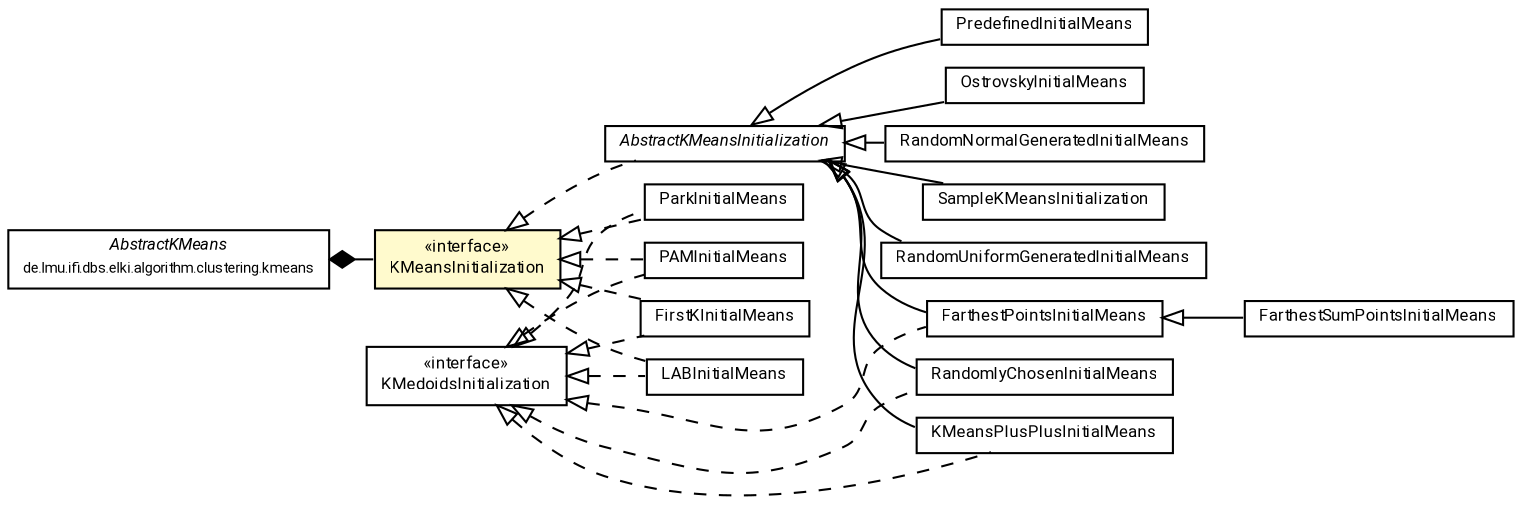 #!/usr/local/bin/dot
#
# Class diagram 
# Generated by UMLGraph version R5_7_2-60-g0e99a6 (http://www.spinellis.gr/umlgraph/)
#

digraph G {
	graph [fontnames="svg"]
	edge [fontname="Roboto",fontsize=7,labelfontname="Roboto",labelfontsize=7,color="black"];
	node [fontname="Roboto",fontcolor="black",fontsize=8,shape=plaintext,margin=0,width=0,height=0];
	nodesep=0.15;
	ranksep=0.25;
	rankdir=LR;
	// de.lmu.ifi.dbs.elki.algorithm.clustering.kmeans.initialization.PAMInitialMeans<O>
	c272512 [label=<<table title="de.lmu.ifi.dbs.elki.algorithm.clustering.kmeans.initialization.PAMInitialMeans" border="0" cellborder="1" cellspacing="0" cellpadding="2" href="PAMInitialMeans.html" target="_parent">
		<tr><td><table border="0" cellspacing="0" cellpadding="1">
		<tr><td align="center" balign="center"> <font face="Roboto">PAMInitialMeans</font> </td></tr>
		</table></td></tr>
		</table>>, URL="PAMInitialMeans.html"];
	// de.lmu.ifi.dbs.elki.algorithm.clustering.kmeans.initialization.FirstKInitialMeans<O>
	c272514 [label=<<table title="de.lmu.ifi.dbs.elki.algorithm.clustering.kmeans.initialization.FirstKInitialMeans" border="0" cellborder="1" cellspacing="0" cellpadding="2" href="FirstKInitialMeans.html" target="_parent">
		<tr><td><table border="0" cellspacing="0" cellpadding="1">
		<tr><td align="center" balign="center"> <font face="Roboto">FirstKInitialMeans</font> </td></tr>
		</table></td></tr>
		</table>>, URL="FirstKInitialMeans.html"];
	// de.lmu.ifi.dbs.elki.algorithm.clustering.kmeans.initialization.RandomUniformGeneratedInitialMeans
	c272516 [label=<<table title="de.lmu.ifi.dbs.elki.algorithm.clustering.kmeans.initialization.RandomUniformGeneratedInitialMeans" border="0" cellborder="1" cellspacing="0" cellpadding="2" href="RandomUniformGeneratedInitialMeans.html" target="_parent">
		<tr><td><table border="0" cellspacing="0" cellpadding="1">
		<tr><td align="center" balign="center"> <font face="Roboto">RandomUniformGeneratedInitialMeans</font> </td></tr>
		</table></td></tr>
		</table>>, URL="RandomUniformGeneratedInitialMeans.html"];
	// de.lmu.ifi.dbs.elki.algorithm.clustering.kmeans.initialization.FarthestPointsInitialMeans<O>
	c272518 [label=<<table title="de.lmu.ifi.dbs.elki.algorithm.clustering.kmeans.initialization.FarthestPointsInitialMeans" border="0" cellborder="1" cellspacing="0" cellpadding="2" href="FarthestPointsInitialMeans.html" target="_parent">
		<tr><td><table border="0" cellspacing="0" cellpadding="1">
		<tr><td align="center" balign="center"> <font face="Roboto">FarthestPointsInitialMeans</font> </td></tr>
		</table></td></tr>
		</table>>, URL="FarthestPointsInitialMeans.html"];
	// de.lmu.ifi.dbs.elki.algorithm.clustering.kmeans.initialization.KMeansInitialization
	c272520 [label=<<table title="de.lmu.ifi.dbs.elki.algorithm.clustering.kmeans.initialization.KMeansInitialization" border="0" cellborder="1" cellspacing="0" cellpadding="2" bgcolor="LemonChiffon" href="KMeansInitialization.html" target="_parent">
		<tr><td><table border="0" cellspacing="0" cellpadding="1">
		<tr><td align="center" balign="center"> &#171;interface&#187; </td></tr>
		<tr><td align="center" balign="center"> <font face="Roboto">KMeansInitialization</font> </td></tr>
		</table></td></tr>
		</table>>, URL="KMeansInitialization.html"];
	// de.lmu.ifi.dbs.elki.algorithm.clustering.kmeans.initialization.ParkInitialMeans<O>
	c272521 [label=<<table title="de.lmu.ifi.dbs.elki.algorithm.clustering.kmeans.initialization.ParkInitialMeans" border="0" cellborder="1" cellspacing="0" cellpadding="2" href="ParkInitialMeans.html" target="_parent">
		<tr><td><table border="0" cellspacing="0" cellpadding="1">
		<tr><td align="center" balign="center"> <font face="Roboto">ParkInitialMeans</font> </td></tr>
		</table></td></tr>
		</table>>, URL="ParkInitialMeans.html"];
	// de.lmu.ifi.dbs.elki.algorithm.clustering.kmeans.initialization.FarthestSumPointsInitialMeans<O>
	c272523 [label=<<table title="de.lmu.ifi.dbs.elki.algorithm.clustering.kmeans.initialization.FarthestSumPointsInitialMeans" border="0" cellborder="1" cellspacing="0" cellpadding="2" href="FarthestSumPointsInitialMeans.html" target="_parent">
		<tr><td><table border="0" cellspacing="0" cellpadding="1">
		<tr><td align="center" balign="center"> <font face="Roboto">FarthestSumPointsInitialMeans</font> </td></tr>
		</table></td></tr>
		</table>>, URL="FarthestSumPointsInitialMeans.html"];
	// de.lmu.ifi.dbs.elki.algorithm.clustering.kmeans.initialization.PredefinedInitialMeans
	c272525 [label=<<table title="de.lmu.ifi.dbs.elki.algorithm.clustering.kmeans.initialization.PredefinedInitialMeans" border="0" cellborder="1" cellspacing="0" cellpadding="2" href="PredefinedInitialMeans.html" target="_parent">
		<tr><td><table border="0" cellspacing="0" cellpadding="1">
		<tr><td align="center" balign="center"> <font face="Roboto">PredefinedInitialMeans</font> </td></tr>
		</table></td></tr>
		</table>>, URL="PredefinedInitialMeans.html"];
	// de.lmu.ifi.dbs.elki.algorithm.clustering.kmeans.initialization.LABInitialMeans<O>
	c272527 [label=<<table title="de.lmu.ifi.dbs.elki.algorithm.clustering.kmeans.initialization.LABInitialMeans" border="0" cellborder="1" cellspacing="0" cellpadding="2" href="LABInitialMeans.html" target="_parent">
		<tr><td><table border="0" cellspacing="0" cellpadding="1">
		<tr><td align="center" balign="center"> <font face="Roboto">LABInitialMeans</font> </td></tr>
		</table></td></tr>
		</table>>, URL="LABInitialMeans.html"];
	// de.lmu.ifi.dbs.elki.algorithm.clustering.kmeans.initialization.OstrovskyInitialMeans<O>
	c272529 [label=<<table title="de.lmu.ifi.dbs.elki.algorithm.clustering.kmeans.initialization.OstrovskyInitialMeans" border="0" cellborder="1" cellspacing="0" cellpadding="2" href="OstrovskyInitialMeans.html" target="_parent">
		<tr><td><table border="0" cellspacing="0" cellpadding="1">
		<tr><td align="center" balign="center"> <font face="Roboto">OstrovskyInitialMeans</font> </td></tr>
		</table></td></tr>
		</table>>, URL="OstrovskyInitialMeans.html"];
	// de.lmu.ifi.dbs.elki.algorithm.clustering.kmeans.initialization.KMeansPlusPlusInitialMeans<O>
	c272531 [label=<<table title="de.lmu.ifi.dbs.elki.algorithm.clustering.kmeans.initialization.KMeansPlusPlusInitialMeans" border="0" cellborder="1" cellspacing="0" cellpadding="2" href="KMeansPlusPlusInitialMeans.html" target="_parent">
		<tr><td><table border="0" cellspacing="0" cellpadding="1">
		<tr><td align="center" balign="center"> <font face="Roboto">KMeansPlusPlusInitialMeans</font> </td></tr>
		</table></td></tr>
		</table>>, URL="KMeansPlusPlusInitialMeans.html"];
	// de.lmu.ifi.dbs.elki.algorithm.clustering.kmeans.initialization.KMedoidsInitialization<V>
	c272533 [label=<<table title="de.lmu.ifi.dbs.elki.algorithm.clustering.kmeans.initialization.KMedoidsInitialization" border="0" cellborder="1" cellspacing="0" cellpadding="2" href="KMedoidsInitialization.html" target="_parent">
		<tr><td><table border="0" cellspacing="0" cellpadding="1">
		<tr><td align="center" balign="center"> &#171;interface&#187; </td></tr>
		<tr><td align="center" balign="center"> <font face="Roboto">KMedoidsInitialization</font> </td></tr>
		</table></td></tr>
		</table>>, URL="KMedoidsInitialization.html"];
	// de.lmu.ifi.dbs.elki.algorithm.clustering.kmeans.initialization.RandomNormalGeneratedInitialMeans
	c272534 [label=<<table title="de.lmu.ifi.dbs.elki.algorithm.clustering.kmeans.initialization.RandomNormalGeneratedInitialMeans" border="0" cellborder="1" cellspacing="0" cellpadding="2" href="RandomNormalGeneratedInitialMeans.html" target="_parent">
		<tr><td><table border="0" cellspacing="0" cellpadding="1">
		<tr><td align="center" balign="center"> <font face="Roboto">RandomNormalGeneratedInitialMeans</font> </td></tr>
		</table></td></tr>
		</table>>, URL="RandomNormalGeneratedInitialMeans.html"];
	// de.lmu.ifi.dbs.elki.algorithm.clustering.kmeans.initialization.RandomlyChosenInitialMeans<O>
	c272536 [label=<<table title="de.lmu.ifi.dbs.elki.algorithm.clustering.kmeans.initialization.RandomlyChosenInitialMeans" border="0" cellborder="1" cellspacing="0" cellpadding="2" href="RandomlyChosenInitialMeans.html" target="_parent">
		<tr><td><table border="0" cellspacing="0" cellpadding="1">
		<tr><td align="center" balign="center"> <font face="Roboto">RandomlyChosenInitialMeans</font> </td></tr>
		</table></td></tr>
		</table>>, URL="RandomlyChosenInitialMeans.html"];
	// de.lmu.ifi.dbs.elki.algorithm.clustering.kmeans.initialization.SampleKMeansInitialization<V extends de.lmu.ifi.dbs.elki.data.NumberVector>
	c272538 [label=<<table title="de.lmu.ifi.dbs.elki.algorithm.clustering.kmeans.initialization.SampleKMeansInitialization" border="0" cellborder="1" cellspacing="0" cellpadding="2" href="SampleKMeansInitialization.html" target="_parent">
		<tr><td><table border="0" cellspacing="0" cellpadding="1">
		<tr><td align="center" balign="center"> <font face="Roboto">SampleKMeansInitialization</font> </td></tr>
		</table></td></tr>
		</table>>, URL="SampleKMeansInitialization.html"];
	// de.lmu.ifi.dbs.elki.algorithm.clustering.kmeans.initialization.AbstractKMeansInitialization
	c272540 [label=<<table title="de.lmu.ifi.dbs.elki.algorithm.clustering.kmeans.initialization.AbstractKMeansInitialization" border="0" cellborder="1" cellspacing="0" cellpadding="2" href="AbstractKMeansInitialization.html" target="_parent">
		<tr><td><table border="0" cellspacing="0" cellpadding="1">
		<tr><td align="center" balign="center"> <font face="Roboto"><i>AbstractKMeansInitialization</i></font> </td></tr>
		</table></td></tr>
		</table>>, URL="AbstractKMeansInitialization.html"];
	// de.lmu.ifi.dbs.elki.algorithm.clustering.kmeans.AbstractKMeans<V extends de.lmu.ifi.dbs.elki.data.NumberVector, M extends de.lmu.ifi.dbs.elki.data.model.Model>
	c272547 [label=<<table title="de.lmu.ifi.dbs.elki.algorithm.clustering.kmeans.AbstractKMeans" border="0" cellborder="1" cellspacing="0" cellpadding="2" href="../AbstractKMeans.html" target="_parent">
		<tr><td><table border="0" cellspacing="0" cellpadding="1">
		<tr><td align="center" balign="center"> <font face="Roboto"><i>AbstractKMeans</i></font> </td></tr>
		<tr><td align="center" balign="center"> <font face="Roboto" point-size="7.0">de.lmu.ifi.dbs.elki.algorithm.clustering.kmeans</font> </td></tr>
		</table></td></tr>
		</table>>, URL="../AbstractKMeans.html"];
	// de.lmu.ifi.dbs.elki.algorithm.clustering.kmeans.initialization.PAMInitialMeans<O> implements de.lmu.ifi.dbs.elki.algorithm.clustering.kmeans.initialization.KMeansInitialization
	c272520 -> c272512 [arrowtail=empty,style=dashed,dir=back,weight=9];
	// de.lmu.ifi.dbs.elki.algorithm.clustering.kmeans.initialization.PAMInitialMeans<O> implements de.lmu.ifi.dbs.elki.algorithm.clustering.kmeans.initialization.KMedoidsInitialization<V>
	c272533 -> c272512 [arrowtail=empty,style=dashed,dir=back,weight=9];
	// de.lmu.ifi.dbs.elki.algorithm.clustering.kmeans.initialization.FirstKInitialMeans<O> implements de.lmu.ifi.dbs.elki.algorithm.clustering.kmeans.initialization.KMeansInitialization
	c272520 -> c272514 [arrowtail=empty,style=dashed,dir=back,weight=9];
	// de.lmu.ifi.dbs.elki.algorithm.clustering.kmeans.initialization.FirstKInitialMeans<O> implements de.lmu.ifi.dbs.elki.algorithm.clustering.kmeans.initialization.KMedoidsInitialization<V>
	c272533 -> c272514 [arrowtail=empty,style=dashed,dir=back,weight=9];
	// de.lmu.ifi.dbs.elki.algorithm.clustering.kmeans.initialization.RandomUniformGeneratedInitialMeans extends de.lmu.ifi.dbs.elki.algorithm.clustering.kmeans.initialization.AbstractKMeansInitialization
	c272540 -> c272516 [arrowtail=empty,dir=back,weight=10];
	// de.lmu.ifi.dbs.elki.algorithm.clustering.kmeans.initialization.FarthestPointsInitialMeans<O> extends de.lmu.ifi.dbs.elki.algorithm.clustering.kmeans.initialization.AbstractKMeansInitialization
	c272540 -> c272518 [arrowtail=empty,dir=back,weight=10];
	// de.lmu.ifi.dbs.elki.algorithm.clustering.kmeans.initialization.FarthestPointsInitialMeans<O> implements de.lmu.ifi.dbs.elki.algorithm.clustering.kmeans.initialization.KMedoidsInitialization<V>
	c272533 -> c272518 [arrowtail=empty,style=dashed,dir=back,weight=9];
	// de.lmu.ifi.dbs.elki.algorithm.clustering.kmeans.initialization.ParkInitialMeans<O> implements de.lmu.ifi.dbs.elki.algorithm.clustering.kmeans.initialization.KMeansInitialization
	c272520 -> c272521 [arrowtail=empty,style=dashed,dir=back,weight=9];
	// de.lmu.ifi.dbs.elki.algorithm.clustering.kmeans.initialization.ParkInitialMeans<O> implements de.lmu.ifi.dbs.elki.algorithm.clustering.kmeans.initialization.KMedoidsInitialization<V>
	c272533 -> c272521 [arrowtail=empty,style=dashed,dir=back,weight=9];
	// de.lmu.ifi.dbs.elki.algorithm.clustering.kmeans.initialization.FarthestSumPointsInitialMeans<O> extends de.lmu.ifi.dbs.elki.algorithm.clustering.kmeans.initialization.FarthestPointsInitialMeans<O>
	c272518 -> c272523 [arrowtail=empty,dir=back,weight=10];
	// de.lmu.ifi.dbs.elki.algorithm.clustering.kmeans.initialization.PredefinedInitialMeans extends de.lmu.ifi.dbs.elki.algorithm.clustering.kmeans.initialization.AbstractKMeansInitialization
	c272540 -> c272525 [arrowtail=empty,dir=back,weight=10];
	// de.lmu.ifi.dbs.elki.algorithm.clustering.kmeans.initialization.LABInitialMeans<O> implements de.lmu.ifi.dbs.elki.algorithm.clustering.kmeans.initialization.KMeansInitialization
	c272520 -> c272527 [arrowtail=empty,style=dashed,dir=back,weight=9];
	// de.lmu.ifi.dbs.elki.algorithm.clustering.kmeans.initialization.LABInitialMeans<O> implements de.lmu.ifi.dbs.elki.algorithm.clustering.kmeans.initialization.KMedoidsInitialization<V>
	c272533 -> c272527 [arrowtail=empty,style=dashed,dir=back,weight=9];
	// de.lmu.ifi.dbs.elki.algorithm.clustering.kmeans.initialization.OstrovskyInitialMeans<O> extends de.lmu.ifi.dbs.elki.algorithm.clustering.kmeans.initialization.AbstractKMeansInitialization
	c272540 -> c272529 [arrowtail=empty,dir=back,weight=10];
	// de.lmu.ifi.dbs.elki.algorithm.clustering.kmeans.initialization.KMeansPlusPlusInitialMeans<O> extends de.lmu.ifi.dbs.elki.algorithm.clustering.kmeans.initialization.AbstractKMeansInitialization
	c272540 -> c272531 [arrowtail=empty,dir=back,weight=10];
	// de.lmu.ifi.dbs.elki.algorithm.clustering.kmeans.initialization.KMeansPlusPlusInitialMeans<O> implements de.lmu.ifi.dbs.elki.algorithm.clustering.kmeans.initialization.KMedoidsInitialization<V>
	c272533 -> c272531 [arrowtail=empty,style=dashed,dir=back,weight=9];
	// de.lmu.ifi.dbs.elki.algorithm.clustering.kmeans.initialization.RandomNormalGeneratedInitialMeans extends de.lmu.ifi.dbs.elki.algorithm.clustering.kmeans.initialization.AbstractKMeansInitialization
	c272540 -> c272534 [arrowtail=empty,dir=back,weight=10];
	// de.lmu.ifi.dbs.elki.algorithm.clustering.kmeans.initialization.RandomlyChosenInitialMeans<O> extends de.lmu.ifi.dbs.elki.algorithm.clustering.kmeans.initialization.AbstractKMeansInitialization
	c272540 -> c272536 [arrowtail=empty,dir=back,weight=10];
	// de.lmu.ifi.dbs.elki.algorithm.clustering.kmeans.initialization.RandomlyChosenInitialMeans<O> implements de.lmu.ifi.dbs.elki.algorithm.clustering.kmeans.initialization.KMedoidsInitialization<V>
	c272533 -> c272536 [arrowtail=empty,style=dashed,dir=back,weight=9];
	// de.lmu.ifi.dbs.elki.algorithm.clustering.kmeans.initialization.SampleKMeansInitialization<V extends de.lmu.ifi.dbs.elki.data.NumberVector> extends de.lmu.ifi.dbs.elki.algorithm.clustering.kmeans.initialization.AbstractKMeansInitialization
	c272540 -> c272538 [arrowtail=empty,dir=back,weight=10];
	// de.lmu.ifi.dbs.elki.algorithm.clustering.kmeans.initialization.AbstractKMeansInitialization implements de.lmu.ifi.dbs.elki.algorithm.clustering.kmeans.initialization.KMeansInitialization
	c272520 -> c272540 [arrowtail=empty,style=dashed,dir=back,weight=9];
	// de.lmu.ifi.dbs.elki.algorithm.clustering.kmeans.AbstractKMeans<V extends de.lmu.ifi.dbs.elki.data.NumberVector, M extends de.lmu.ifi.dbs.elki.data.model.Model> composed de.lmu.ifi.dbs.elki.algorithm.clustering.kmeans.initialization.KMeansInitialization
	c272547 -> c272520 [arrowhead=none,arrowtail=diamond,dir=back,weight=6];
}

